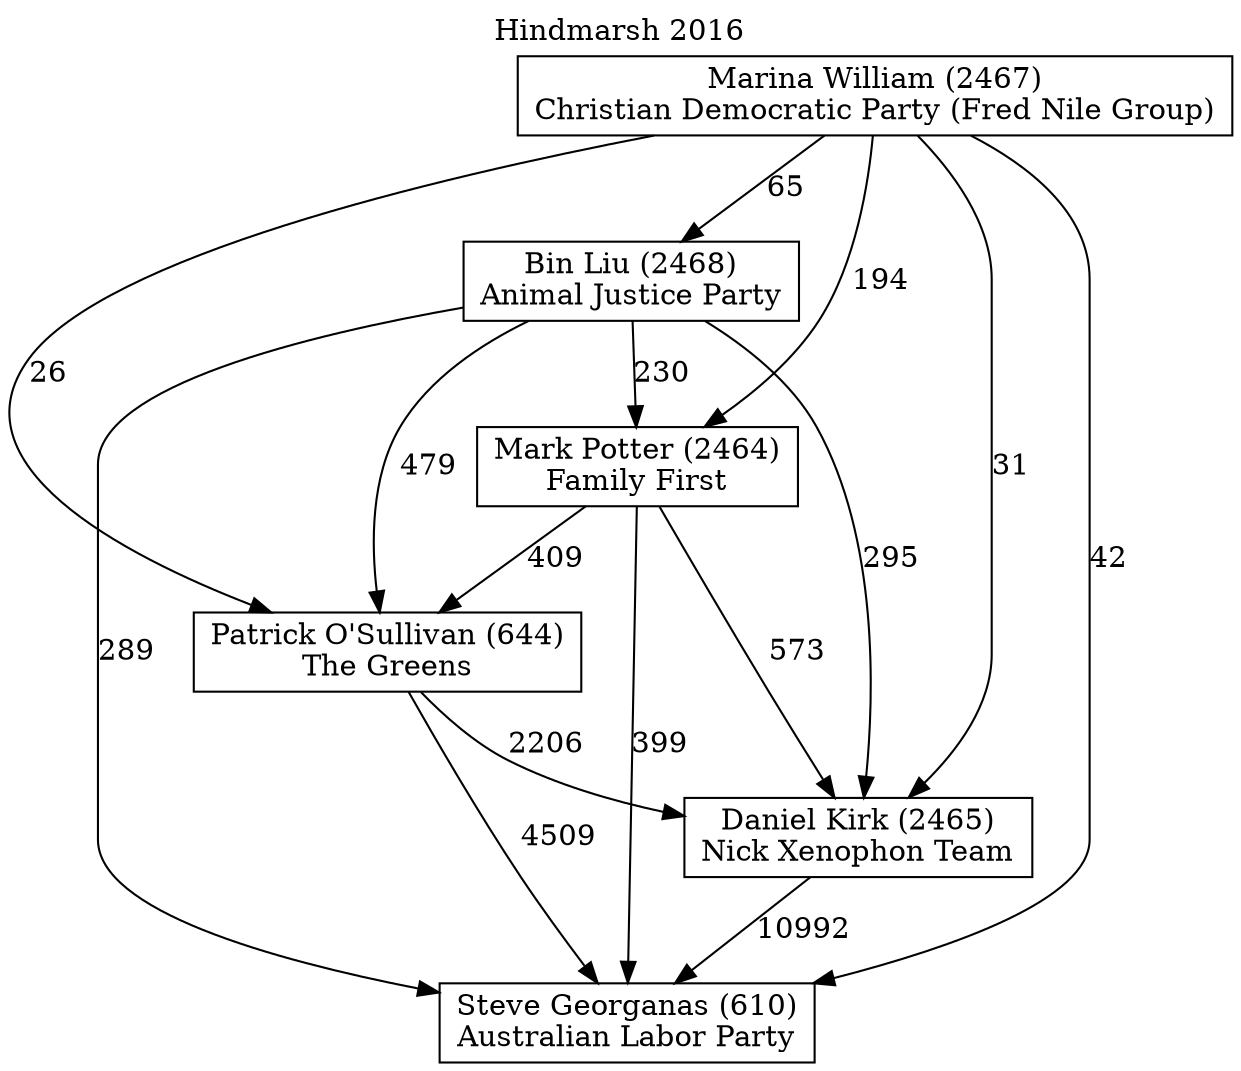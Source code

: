 // House preference flow
digraph "Steve Georganas (610)_Hindmarsh_2016" {
	graph [label="Hindmarsh 2016" labelloc=t mclimit=10]
	node [shape=box]
	"Bin Liu (2468)" [label="Bin Liu (2468)
Animal Justice Party"]
	"Daniel Kirk (2465)" [label="Daniel Kirk (2465)
Nick Xenophon Team"]
	"Marina William (2467)" [label="Marina William (2467)
Christian Democratic Party (Fred Nile Group)"]
	"Mark Potter (2464)" [label="Mark Potter (2464)
Family First"]
	"Patrick O'Sullivan (644)" [label="Patrick O'Sullivan (644)
The Greens"]
	"Steve Georganas (610)" [label="Steve Georganas (610)
Australian Labor Party"]
	"Bin Liu (2468)" -> "Daniel Kirk (2465)" [label=295]
	"Bin Liu (2468)" -> "Mark Potter (2464)" [label=230]
	"Bin Liu (2468)" -> "Patrick O'Sullivan (644)" [label=479]
	"Bin Liu (2468)" -> "Steve Georganas (610)" [label=289]
	"Daniel Kirk (2465)" -> "Steve Georganas (610)" [label=10992]
	"Marina William (2467)" -> "Bin Liu (2468)" [label=65]
	"Marina William (2467)" -> "Daniel Kirk (2465)" [label=31]
	"Marina William (2467)" -> "Mark Potter (2464)" [label=194]
	"Marina William (2467)" -> "Patrick O'Sullivan (644)" [label=26]
	"Marina William (2467)" -> "Steve Georganas (610)" [label=42]
	"Mark Potter (2464)" -> "Daniel Kirk (2465)" [label=573]
	"Mark Potter (2464)" -> "Patrick O'Sullivan (644)" [label=409]
	"Mark Potter (2464)" -> "Steve Georganas (610)" [label=399]
	"Patrick O'Sullivan (644)" -> "Daniel Kirk (2465)" [label=2206]
	"Patrick O'Sullivan (644)" -> "Steve Georganas (610)" [label=4509]
}
